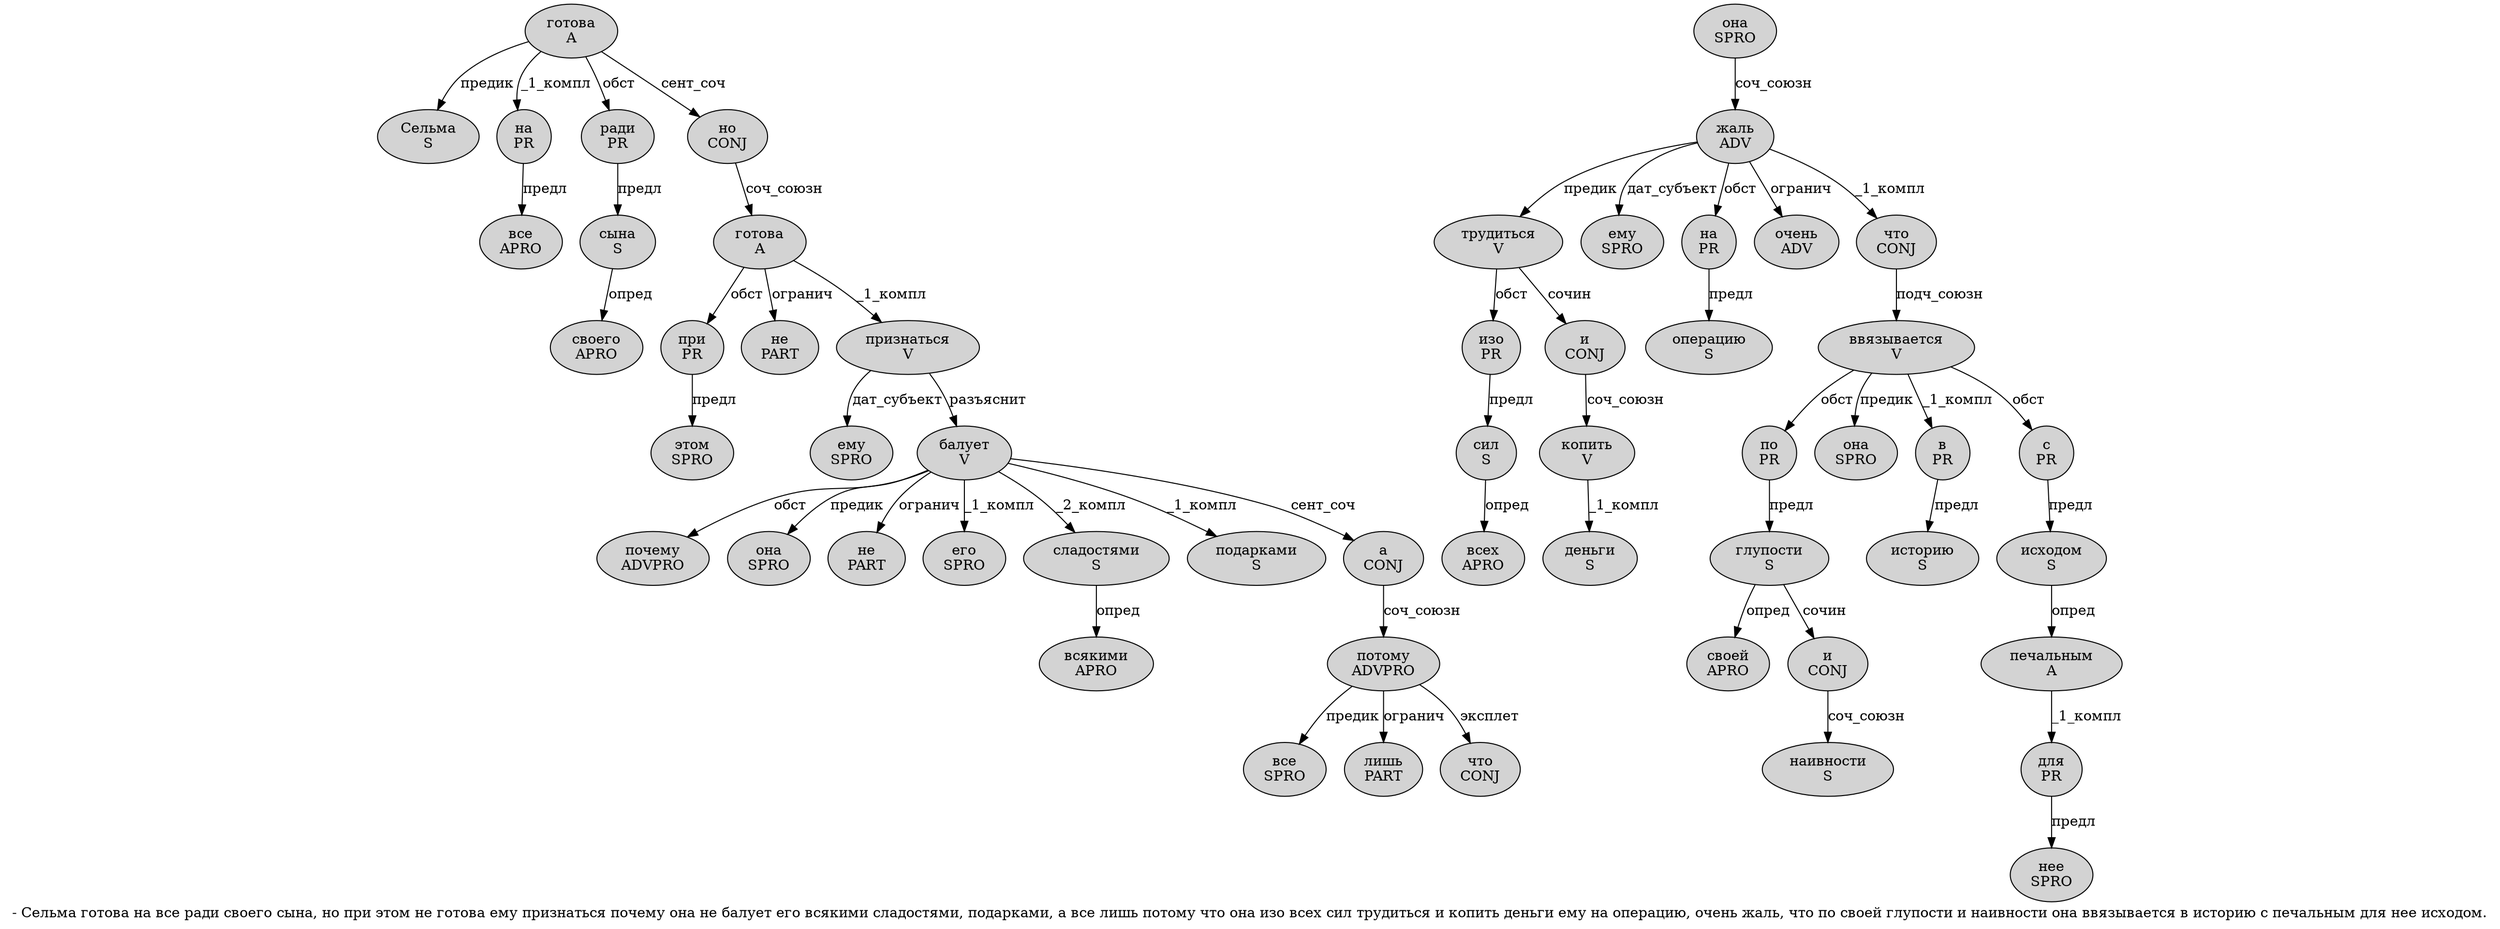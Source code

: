 digraph SENTENCE_1694 {
	graph [label="- Сельма готова на все ради своего сына, но при этом не готова ему признаться почему она не балует его всякими сладостями, подарками, а все лишь потому что она изо всех сил трудиться и копить деньги ему на операцию, очень жаль, что по своей глупости и наивности она ввязывается в историю с печальным для нее исходом."]
	node [style=filled]
		1 [label="Сельма
S" color="" fillcolor=lightgray penwidth=1 shape=ellipse]
		2 [label="готова
A" color="" fillcolor=lightgray penwidth=1 shape=ellipse]
		3 [label="на
PR" color="" fillcolor=lightgray penwidth=1 shape=ellipse]
		4 [label="все
APRO" color="" fillcolor=lightgray penwidth=1 shape=ellipse]
		5 [label="ради
PR" color="" fillcolor=lightgray penwidth=1 shape=ellipse]
		6 [label="своего
APRO" color="" fillcolor=lightgray penwidth=1 shape=ellipse]
		7 [label="сына
S" color="" fillcolor=lightgray penwidth=1 shape=ellipse]
		9 [label="но
CONJ" color="" fillcolor=lightgray penwidth=1 shape=ellipse]
		10 [label="при
PR" color="" fillcolor=lightgray penwidth=1 shape=ellipse]
		11 [label="этом
SPRO" color="" fillcolor=lightgray penwidth=1 shape=ellipse]
		12 [label="не
PART" color="" fillcolor=lightgray penwidth=1 shape=ellipse]
		13 [label="готова
A" color="" fillcolor=lightgray penwidth=1 shape=ellipse]
		14 [label="ему
SPRO" color="" fillcolor=lightgray penwidth=1 shape=ellipse]
		15 [label="признаться
V" color="" fillcolor=lightgray penwidth=1 shape=ellipse]
		16 [label="почему
ADVPRO" color="" fillcolor=lightgray penwidth=1 shape=ellipse]
		17 [label="она
SPRO" color="" fillcolor=lightgray penwidth=1 shape=ellipse]
		18 [label="не
PART" color="" fillcolor=lightgray penwidth=1 shape=ellipse]
		19 [label="балует
V" color="" fillcolor=lightgray penwidth=1 shape=ellipse]
		20 [label="его
SPRO" color="" fillcolor=lightgray penwidth=1 shape=ellipse]
		21 [label="всякими
APRO" color="" fillcolor=lightgray penwidth=1 shape=ellipse]
		22 [label="сладостями
S" color="" fillcolor=lightgray penwidth=1 shape=ellipse]
		24 [label="подарками
S" color="" fillcolor=lightgray penwidth=1 shape=ellipse]
		26 [label="а
CONJ" color="" fillcolor=lightgray penwidth=1 shape=ellipse]
		27 [label="все
SPRO" color="" fillcolor=lightgray penwidth=1 shape=ellipse]
		28 [label="лишь
PART" color="" fillcolor=lightgray penwidth=1 shape=ellipse]
		29 [label="потому
ADVPRO" color="" fillcolor=lightgray penwidth=1 shape=ellipse]
		30 [label="что
CONJ" color="" fillcolor=lightgray penwidth=1 shape=ellipse]
		31 [label="она
SPRO" color="" fillcolor=lightgray penwidth=1 shape=ellipse]
		32 [label="изо
PR" color="" fillcolor=lightgray penwidth=1 shape=ellipse]
		33 [label="всех
APRO" color="" fillcolor=lightgray penwidth=1 shape=ellipse]
		34 [label="сил
S" color="" fillcolor=lightgray penwidth=1 shape=ellipse]
		35 [label="трудиться
V" color="" fillcolor=lightgray penwidth=1 shape=ellipse]
		36 [label="и
CONJ" color="" fillcolor=lightgray penwidth=1 shape=ellipse]
		37 [label="копить
V" color="" fillcolor=lightgray penwidth=1 shape=ellipse]
		38 [label="деньги
S" color="" fillcolor=lightgray penwidth=1 shape=ellipse]
		39 [label="ему
SPRO" color="" fillcolor=lightgray penwidth=1 shape=ellipse]
		40 [label="на
PR" color="" fillcolor=lightgray penwidth=1 shape=ellipse]
		41 [label="операцию
S" color="" fillcolor=lightgray penwidth=1 shape=ellipse]
		43 [label="очень
ADV" color="" fillcolor=lightgray penwidth=1 shape=ellipse]
		44 [label="жаль
ADV" color="" fillcolor=lightgray penwidth=1 shape=ellipse]
		46 [label="что
CONJ" color="" fillcolor=lightgray penwidth=1 shape=ellipse]
		47 [label="по
PR" color="" fillcolor=lightgray penwidth=1 shape=ellipse]
		48 [label="своей
APRO" color="" fillcolor=lightgray penwidth=1 shape=ellipse]
		49 [label="глупости
S" color="" fillcolor=lightgray penwidth=1 shape=ellipse]
		50 [label="и
CONJ" color="" fillcolor=lightgray penwidth=1 shape=ellipse]
		51 [label="наивности
S" color="" fillcolor=lightgray penwidth=1 shape=ellipse]
		52 [label="она
SPRO" color="" fillcolor=lightgray penwidth=1 shape=ellipse]
		53 [label="ввязывается
V" color="" fillcolor=lightgray penwidth=1 shape=ellipse]
		54 [label="в
PR" color="" fillcolor=lightgray penwidth=1 shape=ellipse]
		55 [label="историю
S" color="" fillcolor=lightgray penwidth=1 shape=ellipse]
		56 [label="с
PR" color="" fillcolor=lightgray penwidth=1 shape=ellipse]
		57 [label="печальным
A" color="" fillcolor=lightgray penwidth=1 shape=ellipse]
		58 [label="для
PR" color="" fillcolor=lightgray penwidth=1 shape=ellipse]
		59 [label="нее
SPRO" color="" fillcolor=lightgray penwidth=1 shape=ellipse]
		60 [label="исходом
S" color="" fillcolor=lightgray penwidth=1 shape=ellipse]
			10 -> 11 [label="предл"]
			2 -> 1 [label="предик"]
			2 -> 3 [label="_1_компл"]
			2 -> 5 [label="обст"]
			2 -> 9 [label="сент_соч"]
			40 -> 41 [label="предл"]
			9 -> 13 [label="соч_союзн"]
			60 -> 57 [label="опред"]
			15 -> 14 [label="дат_субъект"]
			15 -> 19 [label="разъяснит"]
			13 -> 10 [label="обст"]
			13 -> 12 [label="огранич"]
			13 -> 15 [label="_1_компл"]
			56 -> 60 [label="предл"]
			35 -> 32 [label="обст"]
			35 -> 36 [label="сочин"]
			53 -> 47 [label="обст"]
			53 -> 52 [label="предик"]
			53 -> 54 [label="_1_компл"]
			53 -> 56 [label="обст"]
			3 -> 4 [label="предл"]
			22 -> 21 [label="опред"]
			29 -> 27 [label="предик"]
			29 -> 28 [label="огранич"]
			29 -> 30 [label="эксплет"]
			34 -> 33 [label="опред"]
			36 -> 37 [label="соч_союзн"]
			58 -> 59 [label="предл"]
			44 -> 35 [label="предик"]
			44 -> 39 [label="дат_субъект"]
			44 -> 40 [label="обст"]
			44 -> 43 [label="огранич"]
			44 -> 46 [label="_1_компл"]
			31 -> 44 [label="соч_союзн"]
			49 -> 48 [label="опред"]
			49 -> 50 [label="сочин"]
			57 -> 58 [label="_1_компл"]
			37 -> 38 [label="_1_компл"]
			46 -> 53 [label="подч_союзн"]
			50 -> 51 [label="соч_союзн"]
			32 -> 34 [label="предл"]
			47 -> 49 [label="предл"]
			54 -> 55 [label="предл"]
			26 -> 29 [label="соч_союзн"]
			7 -> 6 [label="опред"]
			5 -> 7 [label="предл"]
			19 -> 16 [label="обст"]
			19 -> 17 [label="предик"]
			19 -> 18 [label="огранич"]
			19 -> 20 [label="_1_компл"]
			19 -> 22 [label="_2_компл"]
			19 -> 24 [label="_1_компл"]
			19 -> 26 [label="сент_соч"]
}